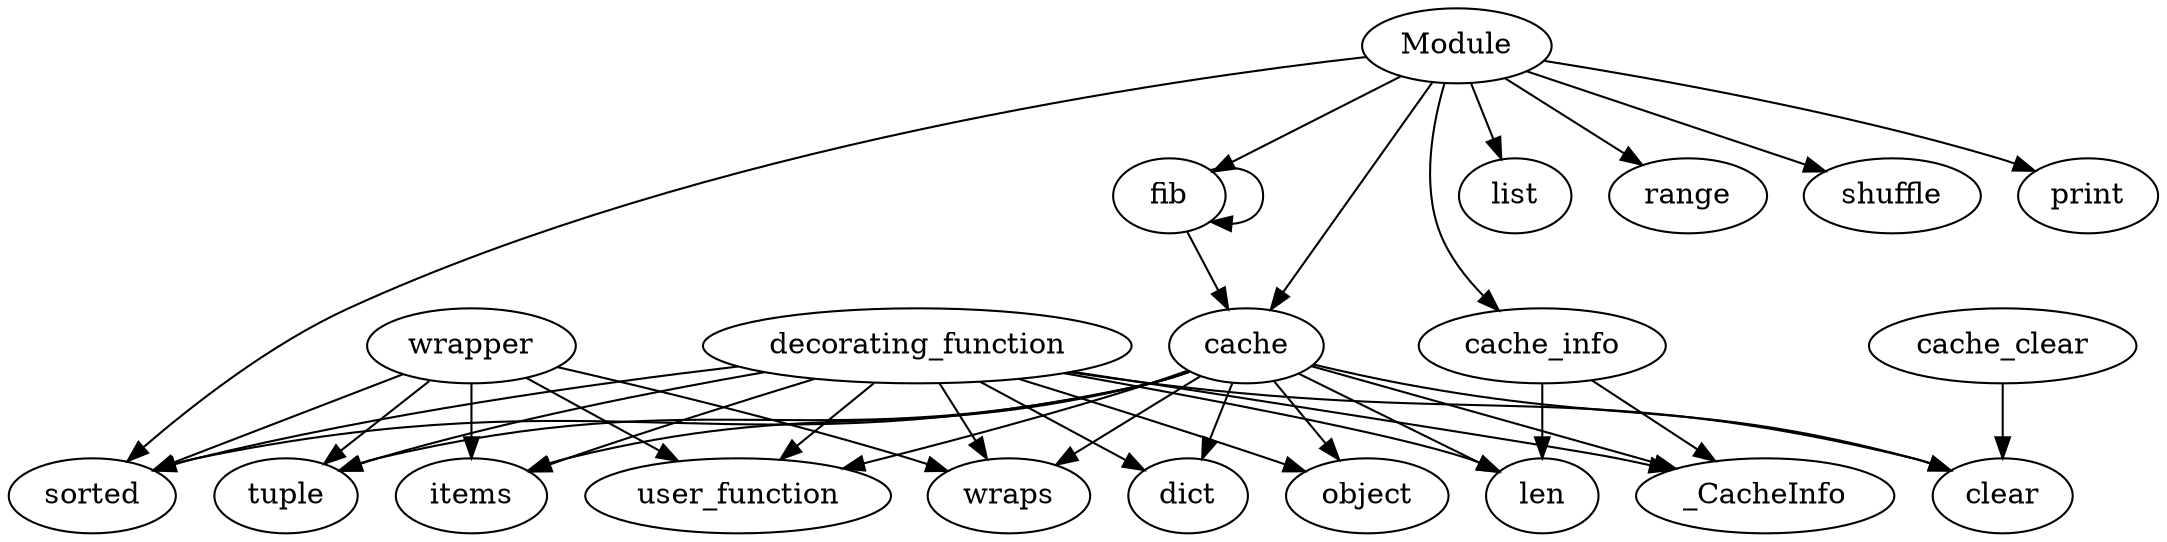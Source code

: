 digraph  {
wrapper;
tuple;
sorted;
items;
user_function;
wraps;
cache_info;
_CacheInfo;
len;
cache_clear;
clear;
decorating_function;
dict;
object;
cache;
fib;
Module;
list;
range;
shuffle;
print;
wrapper -> tuple;
wrapper -> sorted;
wrapper -> items;
wrapper -> user_function;
wrapper -> wraps;
cache_info -> _CacheInfo;
cache_info -> len;
cache_clear -> clear;
decorating_function -> dict;
decorating_function -> object;
decorating_function -> tuple;
decorating_function -> sorted;
decorating_function -> items;
decorating_function -> user_function;
decorating_function -> wraps;
decorating_function -> _CacheInfo;
decorating_function -> len;
decorating_function -> clear;
cache -> dict;
cache -> object;
cache -> tuple;
cache -> sorted;
cache -> items;
cache -> user_function;
cache -> wraps;
cache -> _CacheInfo;
cache -> len;
cache -> clear;
fib -> fib;
fib -> cache;
Module -> fib;
Module -> cache;
Module -> list;
Module -> range;
Module -> shuffle;
Module -> sorted;
Module -> print;
Module -> cache_info;
}
